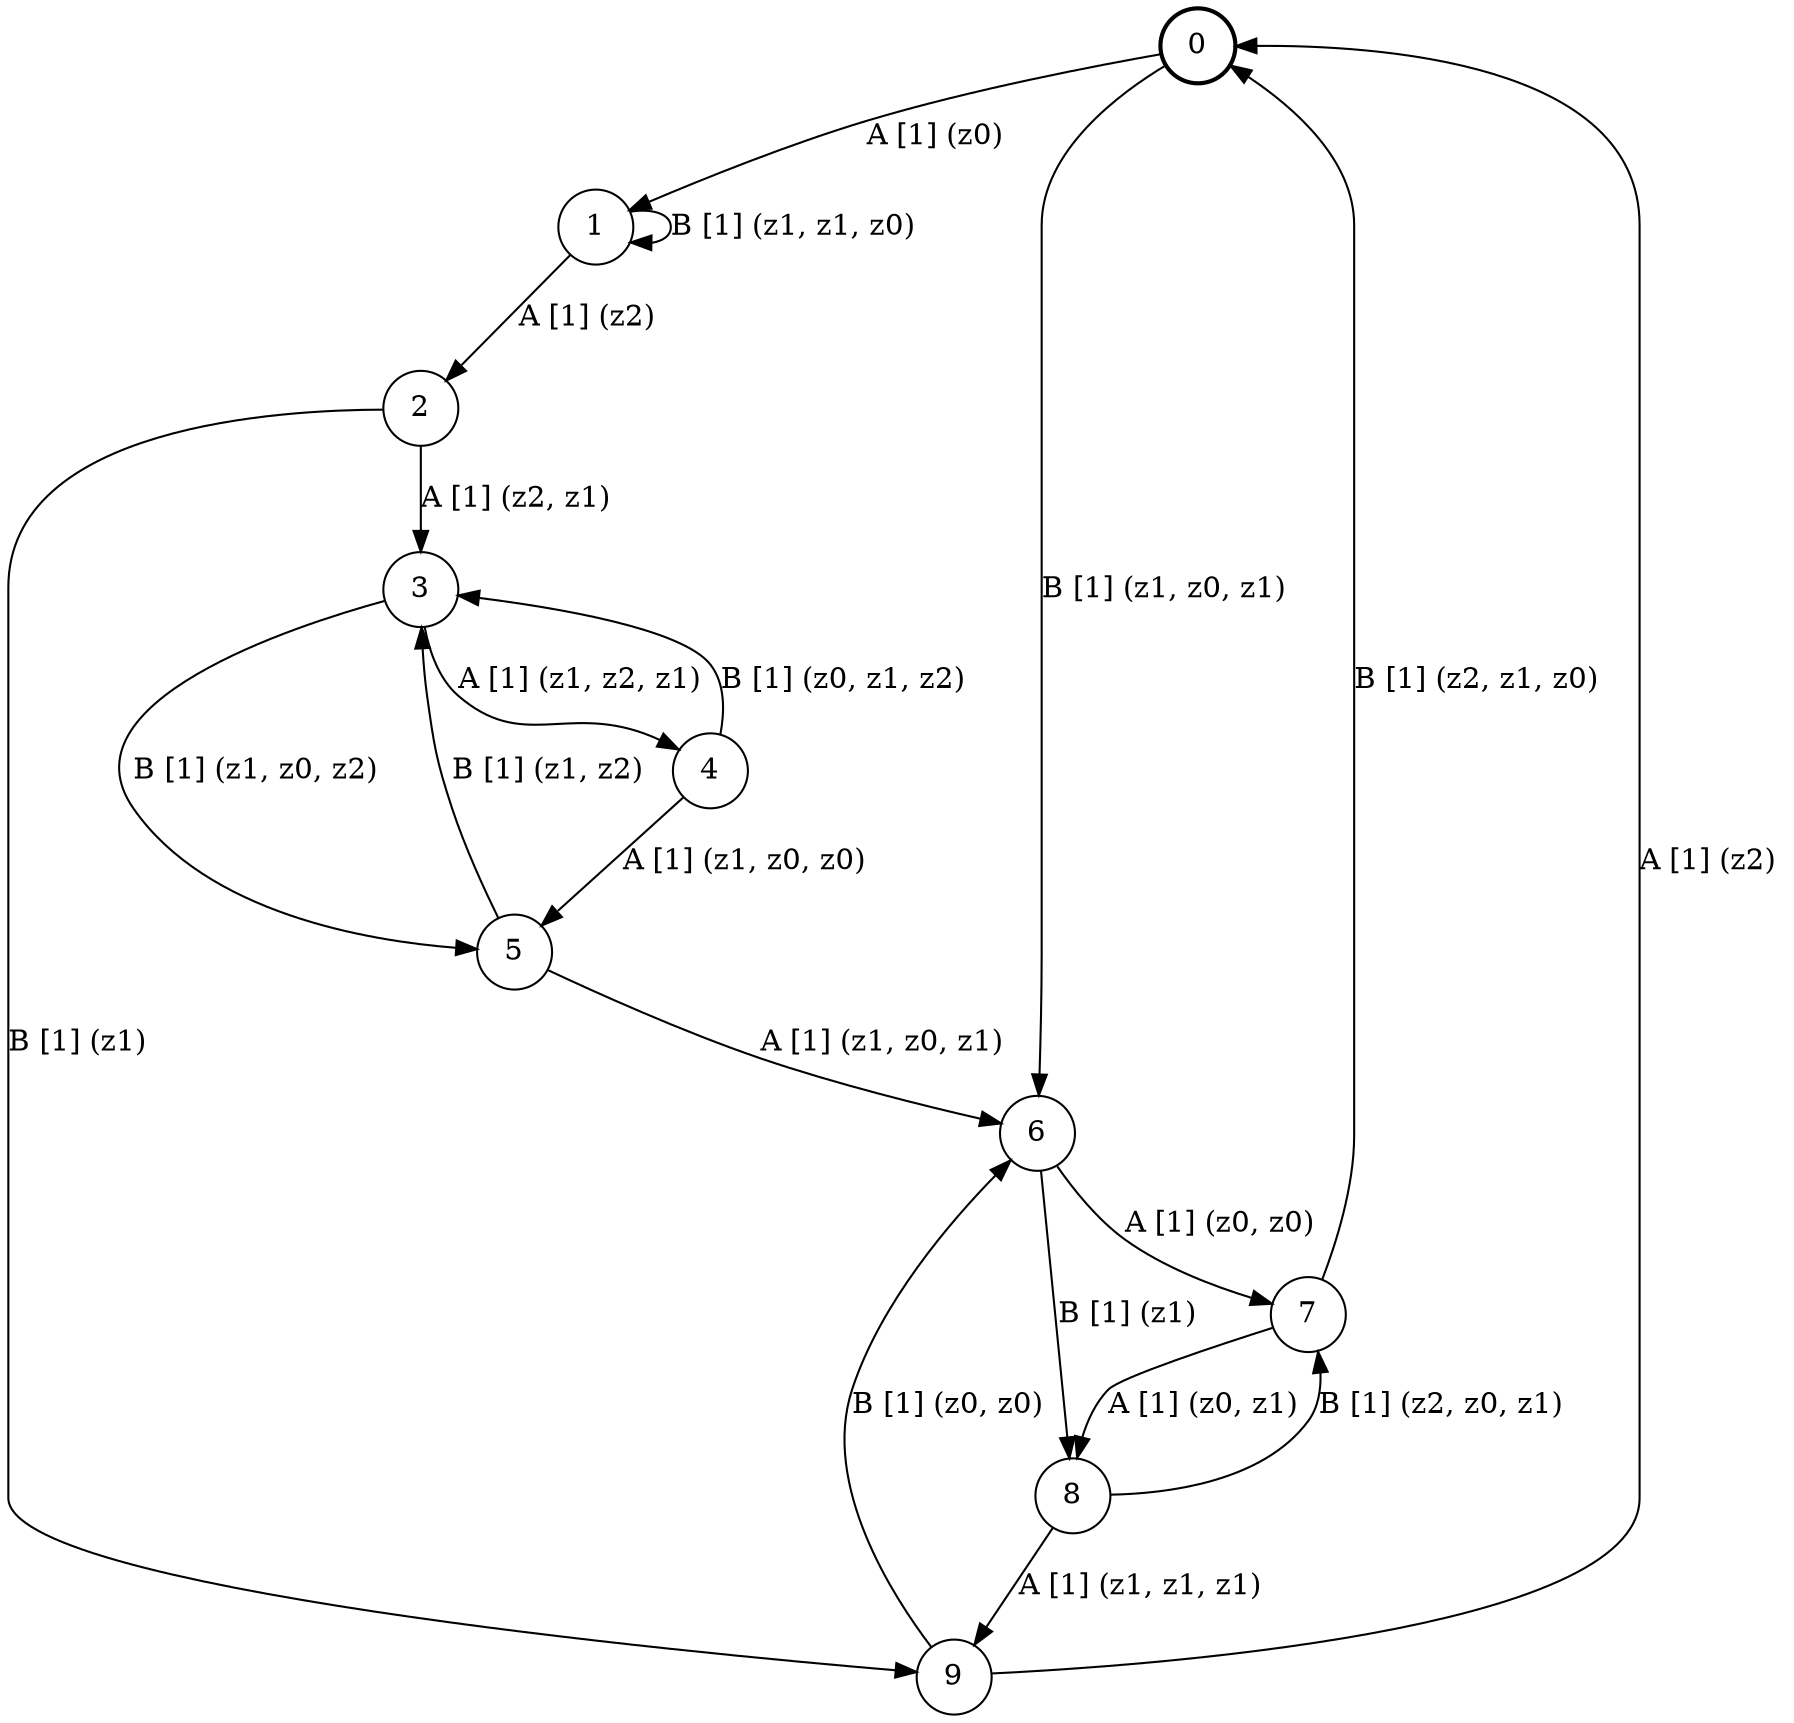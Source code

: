 # generated file, don't try to modify
# command: dot -Tpng <filename> > tree.png
digraph Automaton {
    node [shape = circle];
    0 [style = "bold"];
    0 -> 1 [label = "A [1] (z0) "];
    0 -> 6 [label = "B [1] (z1, z0, z1) "];
    1 -> 2 [label = "A [1] (z2) "];
    1 -> 1 [label = "B [1] (z1, z1, z0) "];
    2 -> 3 [label = "A [1] (z2, z1) "];
    2 -> 9 [label = "B [1] (z1) "];
    3 -> 4 [label = "A [1] (z1, z2, z1) "];
    3 -> 5 [label = "B [1] (z1, z0, z2) "];
    4 -> 5 [label = "A [1] (z1, z0, z0) "];
    4 -> 3 [label = "B [1] (z0, z1, z2) "];
    5 -> 6 [label = "A [1] (z1, z0, z1) "];
    5 -> 3 [label = "B [1] (z1, z2) "];
    6 -> 7 [label = "A [1] (z0, z0) "];
    6 -> 8 [label = "B [1] (z1) "];
    7 -> 8 [label = "A [1] (z0, z1) "];
    7 -> 0 [label = "B [1] (z2, z1, z0) "];
    8 -> 9 [label = "A [1] (z1, z1, z1) "];
    8 -> 7 [label = "B [1] (z2, z0, z1) "];
    9 -> 0 [label = "A [1] (z2) "];
    9 -> 6 [label = "B [1] (z0, z0) "];
}
